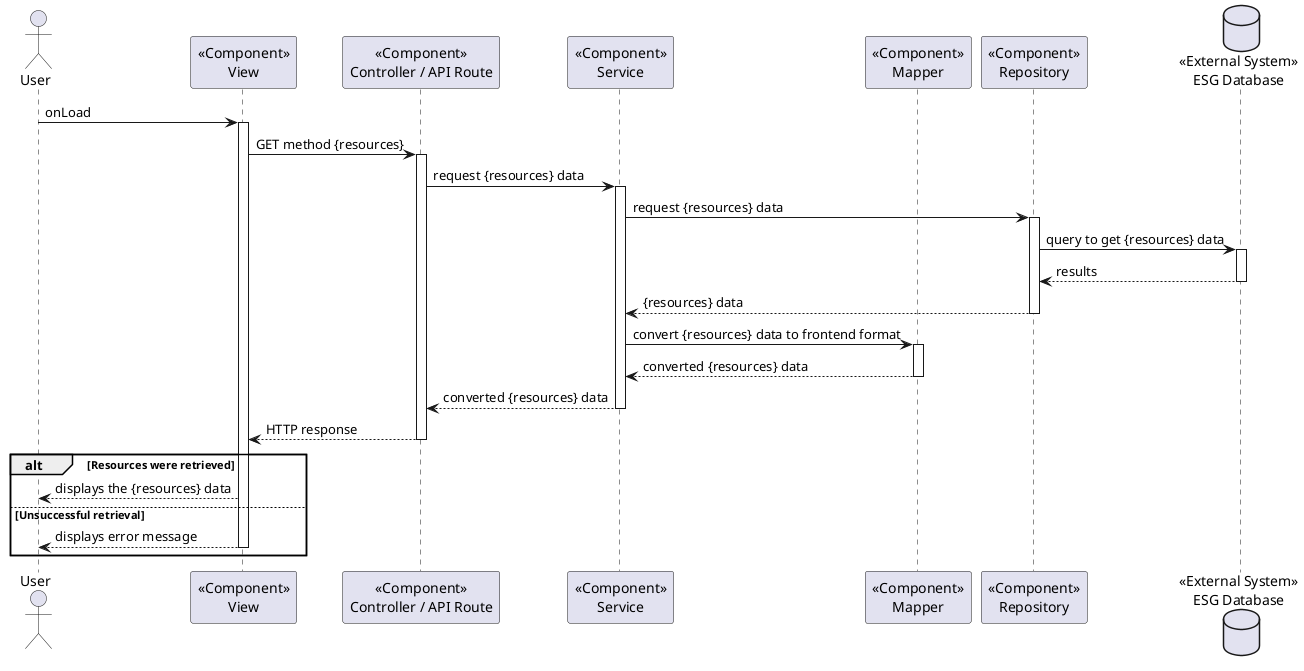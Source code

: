  @startuml

actor User as USER
participant "<<Component>>\nView" as VIEW
participant "<<Component>>\nController / API Route" as COMP
participant "<<Component>>\nService" as SERV
participant "<<Component>>\nMapper" as MAP
participant "<<Component>>\nRepository" as REPO
database "<<External System>>\nESG Database" as DATA

USER -> VIEW : onLoad
activate VIEW


VIEW -> COMP : GET method {resources}
activate COMP

COMP -> SERV : request {resources} data
activate SERV

SERV -> REPO : request {resources} data
activate REPO

REPO -> DATA : query to get {resources} data
activate DATA

DATA --> REPO : results
deactivate DATA

REPO --> SERV : {resources} data
deactivate REPO


SERV -> MAP : convert {resources} data to frontend format
activate MAP

MAP --> SERV : converted {resources} data
deactivate MAP

SERV --> COMP : converted {resources} data
deactivate SERV

COMP --> VIEW : HTTP response
deactivate COMP

alt Resources were retrieved

    VIEW --> USER : displays the {resources} data
    
    else Unsuccessful retrieval
    
    VIEW --> USER : displays error message
    deactivate VIEW

end alt

@enduml
